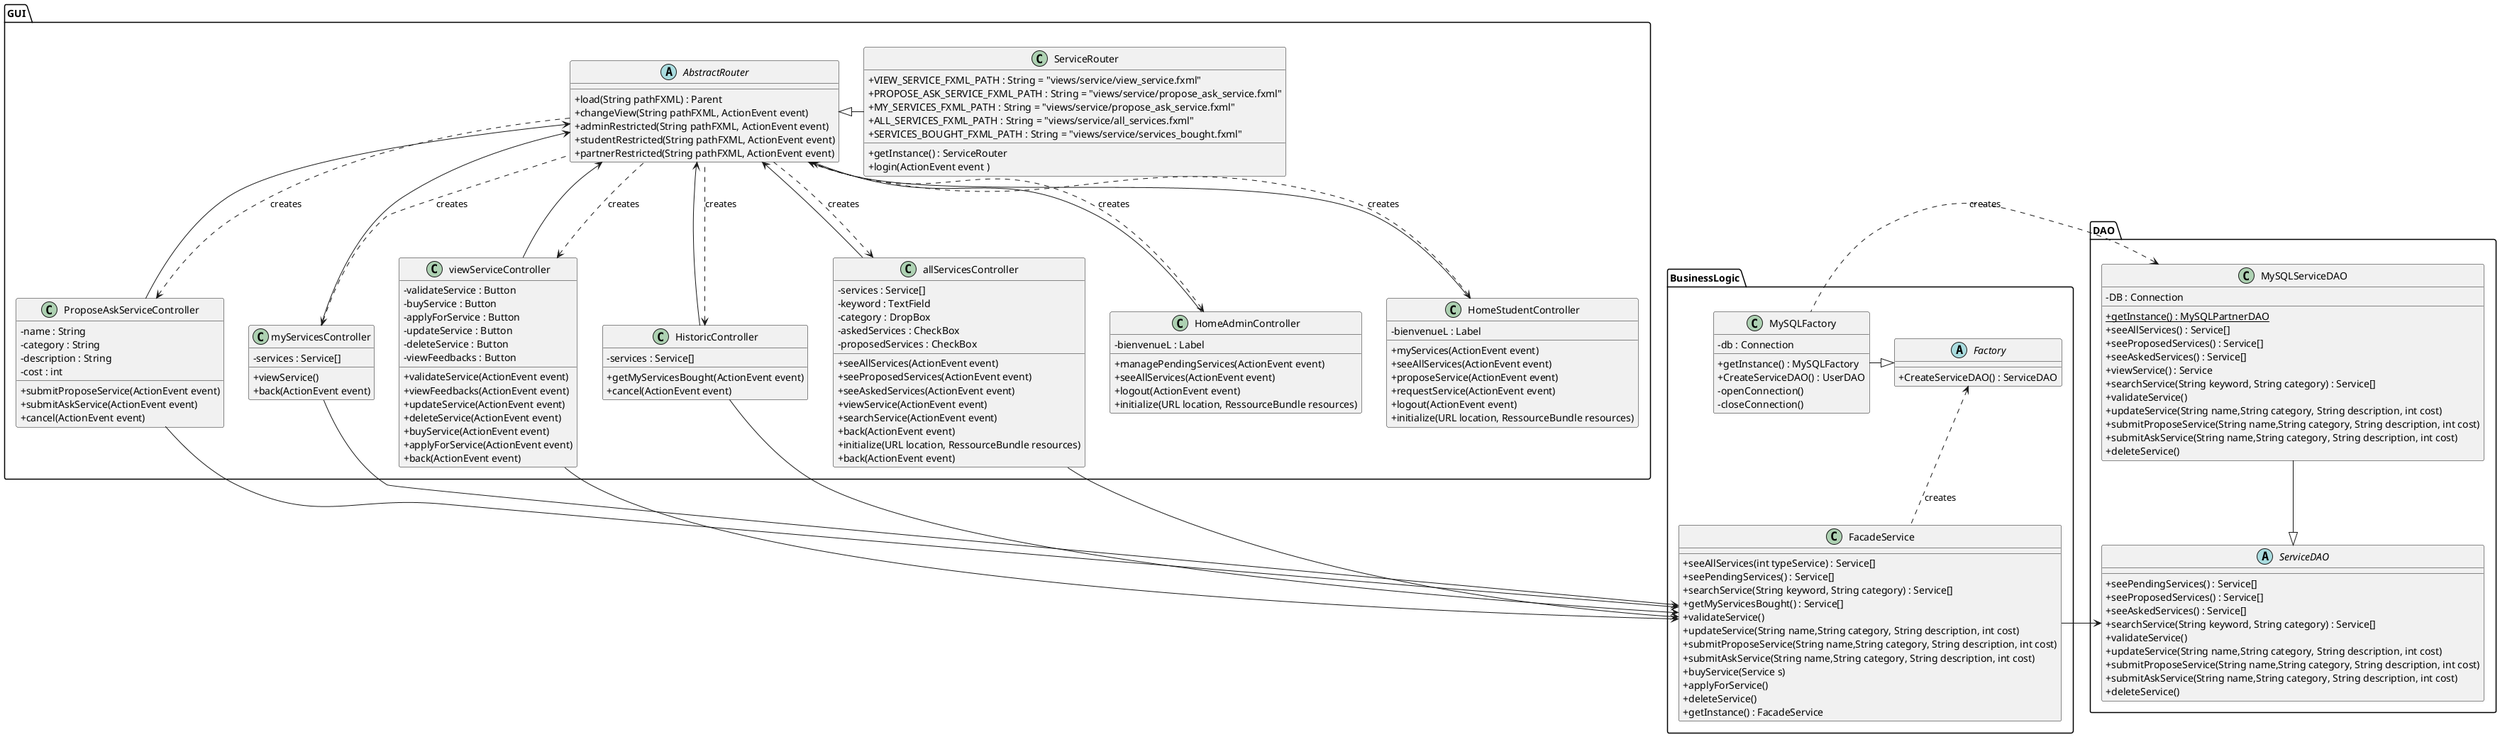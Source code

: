 @startuml
skinparam classAttributeIconSize 0

package GUI{
    abstract class AbstractRouter{
        + load(String pathFXML) : Parent
        + changeView(String pathFXML, ActionEvent event)
        + adminRestricted(String pathFXML, ActionEvent event)
        + studentRestricted(String pathFXML, ActionEvent event)
        + partnerRestricted(String pathFXML, ActionEvent event)
    }
    class HomeAdminController{
            - bienvenueL : Label
            + managePendingServices(ActionEvent event)
            + seeAllServices(ActionEvent event)
            + logout(ActionEvent event)
            + initialize(URL location, RessourceBundle resources)
    }
    class HomeStudentController{
            - bienvenueL : Label
            + myServices(ActionEvent event)
            + seeAllServices(ActionEvent event)
            + proposeService(ActionEvent event)
            + requestService(ActionEvent event)
            + logout(ActionEvent event)
            + initialize(URL location, RessourceBundle resources)
    }
    class ProposeAskServiceController{
        - name : String
        - category : String
        - description : String
        - cost : int

        + submitProposeService(ActionEvent event)
        + submitAskService(ActionEvent event)
        + cancel(ActionEvent event)
    }
    class HistoricController{
            - services : Service[]

            + getMyServicesBought(ActionEvent event)
            + cancel(ActionEvent event)
        }

    class myServicesController{
        - services : Service[]

        + viewService()
        + back(ActionEvent event)
    }

    class viewServiceController{
        - validateService : Button
        - buyService : Button
        - applyForService : Button
        - updateService : Button
        - deleteService : Button
        - viewFeedbacks : Button
        
        
        + validateService(ActionEvent event)
        + viewFeedbacks(ActionEvent event)
        + updateService(ActionEvent event)
        + deleteService(ActionEvent event)
        + buyService(ActionEvent event)
        + applyForService(ActionEvent event)
        + back(ActionEvent event)
    }

    class allServicesController{
        - services : Service[]
        - keyword : TextField
        - category : DropBox
        - askedServices : CheckBox
        - proposedServices : CheckBox

        + seeAllServices(ActionEvent event)
        + seeProposedServices(ActionEvent event)
        + seeAskedServices(ActionEvent event)
        + viewService(ActionEvent event)
        + searchService(ActionEvent event)
        + back(ActionEvent event)
        + initialize(URL location, RessourceBundle resources)
        + back(ActionEvent event)
    }


    class ServiceRouter{
        + VIEW_SERVICE_FXML_PATH : String = "views/service/view_service.fxml"
        + PROPOSE_ASK_SERVICE_FXML_PATH : String = "views/service/propose_ask_service.fxml"
        + MY_SERVICES_FXML_PATH : String = "views/service/propose_ask_service.fxml"
        + ALL_SERVICES_FXML_PATH : String = "views/service/all_services.fxml"
        + SERVICES_BOUGHT_FXML_PATH : String = "views/service/services_bought.fxml"
        + getInstance() : ServiceRouter
        + login(ActionEvent event )
    }

    AbstractRouter <|-right- ServiceRouter


    AbstractRouter <-- HomeAdminController
    AbstractRouter <-- HomeStudentController
    AbstractRouter <-- allServicesController
    AbstractRouter <-- HistoricController
    AbstractRouter <-- viewServiceController
    AbstractRouter <-- myServicesController
    AbstractRouter <-- ProposeAskServiceController

    allServicesController <.. AbstractRouter : creates
    HistoricController <.. AbstractRouter : creates
    HomeAdminController <.. AbstractRouter : creates
    HomeStudentController <.. AbstractRouter : creates
    ProposeAskServiceController <.. AbstractRouter : creates
    myServicesController <.. AbstractRouter : creates
    viewServiceController <.. AbstractRouter : creates




}
package BusinessLogic{
    class FacadeService{
      
        + seeAllServices(int typeService) : Service[]
        + seePendingServices() : Service[]
        + searchService(String keyword, String category) : Service[]
        + getMyServicesBought() : Service[]
        + validateService()
        + updateService(String name,String category, String description, int cost)
        + submitProposeService(String name,String category, String description, int cost)
        + submitAskService(String name,String category, String description, int cost)
        + buyService(Service s)
        + applyForService()
        + deleteService()
        + getInstance() : FacadeService
    }

    abstract class Factory{
        + CreateServiceDAO() : ServiceDAO
    }
    class MySQLFactory{
        - db : Connection
        + getInstance() : MySQLFactory
        + CreateServiceDAO() : UserDAO
        - openConnection()
        - closeConnection()
    }


    Factory <.. FacadeService : creates
    Factory <|-left- MySQLFactory

    FacadeService <-up- allServicesController
    FacadeService <-up- HistoricController
    FacadeService <-up- viewServiceController
    FacadeService <-up- myServicesController
    FacadeService <-up- ProposeAskServiceController



}

package DAO{

    abstract class ServiceDAO{
        + seePendingServices() : Service[]
        + seeProposedServices() : Service[]
        + seeAskedServices() : Service[]
        + searchService(String keyword, String category) : Service[]
        + validateService()
        + updateService(String name,String category, String description, int cost)
        + submitProposeService(String name,String category, String description, int cost)
        + submitAskService(String name,String category, String description, int cost)
        + deleteService()
    }

    class MySQLServiceDAO{
        - DB : Connection
        + {static} getInstance() : MySQLPartnerDAO
        + seeAllServices() : Service[]
        + seeProposedServices() : Service[]
        + seeAskedServices() : Service[]
        + viewService() : Service
        + searchService(String keyword, String category) : Service[]
        + validateService()
        + updateService(String name,String category, String description, int cost)
        + submitProposeService(String name,String category, String description, int cost)
        + submitAskService(String name,String category, String description, int cost)
        + deleteService()
    }

    MySQLServiceDAO --|> ServiceDAO
    MySQLServiceDAO <.right. MySQLFactory : creates

    ServiceDAO <-right- FacadeService
}



@enduml